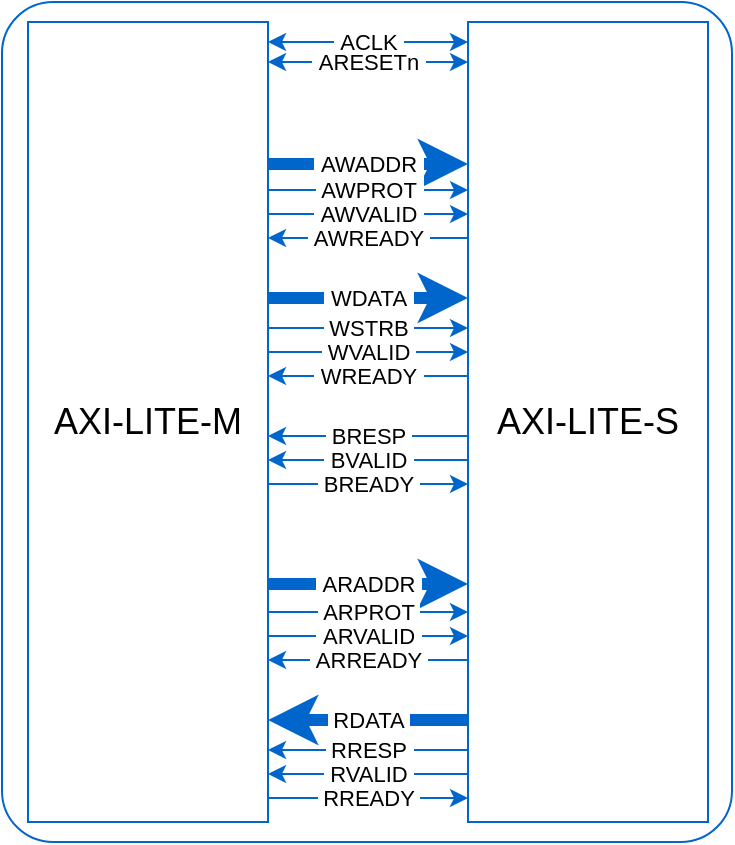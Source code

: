 <mxfile version="21.3.2" type="device">
  <diagram id="Um7idM1XhnPcWQUyJz3g" name="Page-1">
    <mxGraphModel dx="2116" dy="670" grid="1" gridSize="10" guides="1" tooltips="1" connect="1" arrows="1" fold="1" page="1" pageScale="1" pageWidth="850" pageHeight="1100" math="0" shadow="0">
      <root>
        <mxCell id="0" />
        <mxCell id="1" parent="0" />
        <mxCell id="FzFozQ8pbkiuX8usW2jT-35" value="" style="rounded=1;whiteSpace=wrap;html=1;strokeColor=#0066CC;fontSize=18;arcSize=7;" parent="1" vertex="1">
          <mxGeometry x="-69" y="230" width="365" height="420" as="geometry" />
        </mxCell>
        <mxCell id="FzFozQ8pbkiuX8usW2jT-1" value="&lt;font style=&quot;font-size: 18px;&quot;&gt;AXI-LITE-S&lt;br&gt;&lt;/font&gt;" style="rounded=0;whiteSpace=wrap;html=1;strokeColor=#0066CC;" parent="1" vertex="1">
          <mxGeometry x="164" y="240" width="120" height="400" as="geometry" />
        </mxCell>
        <mxCell id="FzFozQ8pbkiuX8usW2jT-20" value="" style="endArrow=classic;html=1;rounded=0;strokeWidth=6;strokeColor=#0066CC;" parent="1" edge="1">
          <mxGeometry relative="1" as="geometry">
            <mxPoint x="64" y="311" as="sourcePoint" />
            <mxPoint x="164" y="311" as="targetPoint" />
          </mxGeometry>
        </mxCell>
        <mxCell id="FzFozQ8pbkiuX8usW2jT-21" value="&amp;nbsp;AWADDR&amp;nbsp;" style="edgeLabel;resizable=0;html=1;align=center;verticalAlign=middle;strokeColor=#0066CC;" parent="FzFozQ8pbkiuX8usW2jT-20" connectable="0" vertex="1">
          <mxGeometry relative="1" as="geometry" />
        </mxCell>
        <mxCell id="YU5_GZ8aUwFnw-8ss64A-9" value="" style="endArrow=classic;html=1;rounded=0;strokeColor=#0066CC;" edge="1" parent="1">
          <mxGeometry relative="1" as="geometry">
            <mxPoint x="64" y="324" as="sourcePoint" />
            <mxPoint x="164" y="324" as="targetPoint" />
          </mxGeometry>
        </mxCell>
        <mxCell id="YU5_GZ8aUwFnw-8ss64A-10" value="&amp;nbsp;AWPROT&amp;nbsp;" style="edgeLabel;resizable=0;html=1;align=center;verticalAlign=middle;strokeColor=#0066CC;" connectable="0" vertex="1" parent="YU5_GZ8aUwFnw-8ss64A-9">
          <mxGeometry relative="1" as="geometry" />
        </mxCell>
        <mxCell id="YU5_GZ8aUwFnw-8ss64A-11" value="&lt;font style=&quot;font-size: 18px;&quot;&gt;AXI-LITE-M&lt;br&gt;&lt;/font&gt;" style="rounded=0;whiteSpace=wrap;html=1;strokeColor=#0066CC;" vertex="1" parent="1">
          <mxGeometry x="-56" y="240" width="120" height="400" as="geometry" />
        </mxCell>
        <mxCell id="YU5_GZ8aUwFnw-8ss64A-106" value="" style="endArrow=classic;html=1;rounded=0;strokeColor=#0066CC;" edge="1" parent="1">
          <mxGeometry relative="1" as="geometry">
            <mxPoint x="64" y="336" as="sourcePoint" />
            <mxPoint x="164" y="336" as="targetPoint" />
          </mxGeometry>
        </mxCell>
        <mxCell id="YU5_GZ8aUwFnw-8ss64A-107" value="&amp;nbsp;AWVALID&amp;nbsp;" style="edgeLabel;resizable=0;html=1;align=center;verticalAlign=middle;strokeColor=#0066CC;" connectable="0" vertex="1" parent="YU5_GZ8aUwFnw-8ss64A-106">
          <mxGeometry relative="1" as="geometry" />
        </mxCell>
        <mxCell id="YU5_GZ8aUwFnw-8ss64A-110" value="" style="endArrow=none;html=1;rounded=0;strokeColor=#0066CC;startArrow=classic;startFill=1;endFill=0;" edge="1" parent="1">
          <mxGeometry relative="1" as="geometry">
            <mxPoint x="64" y="348" as="sourcePoint" />
            <mxPoint x="164" y="348" as="targetPoint" />
          </mxGeometry>
        </mxCell>
        <mxCell id="YU5_GZ8aUwFnw-8ss64A-111" value="&amp;nbsp;AWREADY&amp;nbsp;" style="edgeLabel;resizable=0;html=1;align=center;verticalAlign=middle;strokeColor=#0066CC;" connectable="0" vertex="1" parent="YU5_GZ8aUwFnw-8ss64A-110">
          <mxGeometry relative="1" as="geometry" />
        </mxCell>
        <mxCell id="YU5_GZ8aUwFnw-8ss64A-113" value="" style="endArrow=classic;html=1;rounded=0;strokeColor=#0066CC;startArrow=classic;startFill=1;" edge="1" parent="1">
          <mxGeometry relative="1" as="geometry">
            <mxPoint x="64" y="250" as="sourcePoint" />
            <mxPoint x="164" y="250" as="targetPoint" />
          </mxGeometry>
        </mxCell>
        <mxCell id="YU5_GZ8aUwFnw-8ss64A-114" value="&amp;nbsp;ACLK&amp;nbsp;" style="edgeLabel;resizable=0;html=1;align=center;verticalAlign=middle;strokeColor=#0066CC;" connectable="0" vertex="1" parent="YU5_GZ8aUwFnw-8ss64A-113">
          <mxGeometry relative="1" as="geometry" />
        </mxCell>
        <mxCell id="YU5_GZ8aUwFnw-8ss64A-115" value="" style="endArrow=classic;html=1;rounded=0;strokeColor=#0066CC;startArrow=classic;startFill=1;" edge="1" parent="1">
          <mxGeometry relative="1" as="geometry">
            <mxPoint x="64" y="260" as="sourcePoint" />
            <mxPoint x="164" y="260" as="targetPoint" />
          </mxGeometry>
        </mxCell>
        <mxCell id="YU5_GZ8aUwFnw-8ss64A-116" value="&amp;nbsp;ARESETn&amp;nbsp;" style="edgeLabel;resizable=0;html=1;align=center;verticalAlign=middle;strokeColor=#0066CC;" connectable="0" vertex="1" parent="YU5_GZ8aUwFnw-8ss64A-115">
          <mxGeometry relative="1" as="geometry" />
        </mxCell>
        <mxCell id="YU5_GZ8aUwFnw-8ss64A-118" value="" style="endArrow=classic;html=1;rounded=0;strokeColor=#0066CC;" edge="1" parent="1">
          <mxGeometry relative="1" as="geometry">
            <mxPoint x="64" y="393" as="sourcePoint" />
            <mxPoint x="164" y="393" as="targetPoint" />
          </mxGeometry>
        </mxCell>
        <mxCell id="YU5_GZ8aUwFnw-8ss64A-119" value="&amp;nbsp;WSTRB&amp;nbsp;" style="edgeLabel;resizable=0;html=1;align=center;verticalAlign=middle;strokeColor=#0066CC;" connectable="0" vertex="1" parent="YU5_GZ8aUwFnw-8ss64A-118">
          <mxGeometry relative="1" as="geometry" />
        </mxCell>
        <mxCell id="YU5_GZ8aUwFnw-8ss64A-122" value="" style="endArrow=classic;html=1;rounded=0;strokeWidth=6;strokeColor=#0066CC;" edge="1" parent="1">
          <mxGeometry relative="1" as="geometry">
            <mxPoint x="64" y="378" as="sourcePoint" />
            <mxPoint x="164" y="378" as="targetPoint" />
          </mxGeometry>
        </mxCell>
        <mxCell id="YU5_GZ8aUwFnw-8ss64A-123" value="&amp;nbsp;WDATA&amp;nbsp;" style="edgeLabel;resizable=0;html=1;align=center;verticalAlign=middle;strokeColor=#0066CC;" connectable="0" vertex="1" parent="YU5_GZ8aUwFnw-8ss64A-122">
          <mxGeometry relative="1" as="geometry" />
        </mxCell>
        <mxCell id="YU5_GZ8aUwFnw-8ss64A-138" value="" style="endArrow=classic;html=1;rounded=0;strokeColor=#0066CC;" edge="1" parent="1">
          <mxGeometry relative="1" as="geometry">
            <mxPoint x="64" y="405" as="sourcePoint" />
            <mxPoint x="164" y="405" as="targetPoint" />
          </mxGeometry>
        </mxCell>
        <mxCell id="YU5_GZ8aUwFnw-8ss64A-139" value="&amp;nbsp;WVALID&amp;nbsp;" style="edgeLabel;resizable=0;html=1;align=center;verticalAlign=middle;strokeColor=#0066CC;" connectable="0" vertex="1" parent="YU5_GZ8aUwFnw-8ss64A-138">
          <mxGeometry relative="1" as="geometry" />
        </mxCell>
        <mxCell id="YU5_GZ8aUwFnw-8ss64A-142" value="" style="endArrow=none;html=1;rounded=0;strokeColor=#0066CC;startArrow=classic;startFill=1;endFill=0;" edge="1" parent="1">
          <mxGeometry relative="1" as="geometry">
            <mxPoint x="64" y="417" as="sourcePoint" />
            <mxPoint x="164" y="417" as="targetPoint" />
          </mxGeometry>
        </mxCell>
        <mxCell id="YU5_GZ8aUwFnw-8ss64A-143" value="&amp;nbsp;WREADY&amp;nbsp;" style="edgeLabel;resizable=0;html=1;align=center;verticalAlign=middle;strokeColor=#0066CC;" connectable="0" vertex="1" parent="YU5_GZ8aUwFnw-8ss64A-142">
          <mxGeometry relative="1" as="geometry" />
        </mxCell>
        <mxCell id="YU5_GZ8aUwFnw-8ss64A-150" value="" style="endArrow=none;html=1;rounded=0;strokeColor=#0066CC;startArrow=classic;startFill=1;endFill=0;" edge="1" parent="1">
          <mxGeometry relative="1" as="geometry">
            <mxPoint x="64" y="447" as="sourcePoint" />
            <mxPoint x="164" y="447" as="targetPoint" />
          </mxGeometry>
        </mxCell>
        <mxCell id="YU5_GZ8aUwFnw-8ss64A-151" value="&amp;nbsp;BRESP&amp;nbsp;" style="edgeLabel;resizable=0;html=1;align=center;verticalAlign=middle;strokeColor=#0066CC;" connectable="0" vertex="1" parent="YU5_GZ8aUwFnw-8ss64A-150">
          <mxGeometry relative="1" as="geometry" />
        </mxCell>
        <mxCell id="YU5_GZ8aUwFnw-8ss64A-152" value="" style="endArrow=none;html=1;rounded=0;strokeColor=#0066CC;startArrow=classic;startFill=1;endFill=0;" edge="1" parent="1">
          <mxGeometry relative="1" as="geometry">
            <mxPoint x="64" y="459" as="sourcePoint" />
            <mxPoint x="164" y="459" as="targetPoint" />
          </mxGeometry>
        </mxCell>
        <mxCell id="YU5_GZ8aUwFnw-8ss64A-153" value="&amp;nbsp;BVALID&amp;nbsp;" style="edgeLabel;resizable=0;html=1;align=center;verticalAlign=middle;strokeColor=#0066CC;" connectable="0" vertex="1" parent="YU5_GZ8aUwFnw-8ss64A-152">
          <mxGeometry relative="1" as="geometry" />
        </mxCell>
        <mxCell id="YU5_GZ8aUwFnw-8ss64A-156" value="" style="endArrow=classic;html=1;rounded=0;strokeColor=#0066CC;startArrow=none;startFill=0;endFill=1;" edge="1" parent="1">
          <mxGeometry relative="1" as="geometry">
            <mxPoint x="64" y="471" as="sourcePoint" />
            <mxPoint x="164" y="471" as="targetPoint" />
          </mxGeometry>
        </mxCell>
        <mxCell id="YU5_GZ8aUwFnw-8ss64A-157" value="&amp;nbsp;BREADY&amp;nbsp;" style="edgeLabel;resizable=0;html=1;align=center;verticalAlign=middle;strokeColor=#0066CC;" connectable="0" vertex="1" parent="YU5_GZ8aUwFnw-8ss64A-156">
          <mxGeometry relative="1" as="geometry" />
        </mxCell>
        <mxCell id="YU5_GZ8aUwFnw-8ss64A-164" value="" style="endArrow=classic;html=1;rounded=0;strokeWidth=6;strokeColor=#0066CC;" edge="1" parent="1">
          <mxGeometry relative="1" as="geometry">
            <mxPoint x="64" y="521" as="sourcePoint" />
            <mxPoint x="164" y="521" as="targetPoint" />
          </mxGeometry>
        </mxCell>
        <mxCell id="YU5_GZ8aUwFnw-8ss64A-165" value="&amp;nbsp;ARADDR&amp;nbsp;" style="edgeLabel;resizable=0;html=1;align=center;verticalAlign=middle;strokeColor=#0066CC;" connectable="0" vertex="1" parent="YU5_GZ8aUwFnw-8ss64A-164">
          <mxGeometry relative="1" as="geometry" />
        </mxCell>
        <mxCell id="YU5_GZ8aUwFnw-8ss64A-174" value="" style="endArrow=classic;html=1;rounded=0;strokeColor=#0066CC;" edge="1" parent="1">
          <mxGeometry relative="1" as="geometry">
            <mxPoint x="64" y="535" as="sourcePoint" />
            <mxPoint x="164" y="535" as="targetPoint" />
          </mxGeometry>
        </mxCell>
        <mxCell id="YU5_GZ8aUwFnw-8ss64A-175" value="&amp;nbsp;ARPROT&amp;nbsp;" style="edgeLabel;resizable=0;html=1;align=center;verticalAlign=middle;strokeColor=#0066CC;" connectable="0" vertex="1" parent="YU5_GZ8aUwFnw-8ss64A-174">
          <mxGeometry relative="1" as="geometry" />
        </mxCell>
        <mxCell id="YU5_GZ8aUwFnw-8ss64A-181" value="" style="endArrow=classic;html=1;rounded=0;strokeColor=#0066CC;" edge="1" parent="1">
          <mxGeometry relative="1" as="geometry">
            <mxPoint x="64" y="547" as="sourcePoint" />
            <mxPoint x="164" y="547" as="targetPoint" />
          </mxGeometry>
        </mxCell>
        <mxCell id="YU5_GZ8aUwFnw-8ss64A-182" value="&amp;nbsp;ARVALID&amp;nbsp;" style="edgeLabel;resizable=0;html=1;align=center;verticalAlign=middle;strokeColor=#0066CC;" connectable="0" vertex="1" parent="YU5_GZ8aUwFnw-8ss64A-181">
          <mxGeometry relative="1" as="geometry" />
        </mxCell>
        <mxCell id="YU5_GZ8aUwFnw-8ss64A-185" value="" style="endArrow=none;html=1;rounded=0;strokeColor=#0066CC;startArrow=classic;startFill=1;endFill=0;" edge="1" parent="1">
          <mxGeometry relative="1" as="geometry">
            <mxPoint x="64" y="559" as="sourcePoint" />
            <mxPoint x="164" y="559" as="targetPoint" />
          </mxGeometry>
        </mxCell>
        <mxCell id="YU5_GZ8aUwFnw-8ss64A-186" value="&amp;nbsp;ARREADY&amp;nbsp;" style="edgeLabel;resizable=0;html=1;align=center;verticalAlign=middle;strokeColor=#0066CC;" connectable="0" vertex="1" parent="YU5_GZ8aUwFnw-8ss64A-185">
          <mxGeometry relative="1" as="geometry" />
        </mxCell>
        <mxCell id="YU5_GZ8aUwFnw-8ss64A-191" value="" style="endArrow=none;html=1;rounded=0;strokeWidth=6;strokeColor=#0066CC;startArrow=classic;startFill=1;endFill=0;" edge="1" parent="1">
          <mxGeometry relative="1" as="geometry">
            <mxPoint x="64" y="589" as="sourcePoint" />
            <mxPoint x="164" y="589" as="targetPoint" />
          </mxGeometry>
        </mxCell>
        <mxCell id="YU5_GZ8aUwFnw-8ss64A-192" value="&amp;nbsp;RDATA&amp;nbsp;" style="edgeLabel;resizable=0;html=1;align=center;verticalAlign=middle;strokeColor=#0066CC;" connectable="0" vertex="1" parent="YU5_GZ8aUwFnw-8ss64A-191">
          <mxGeometry relative="1" as="geometry" />
        </mxCell>
        <mxCell id="YU5_GZ8aUwFnw-8ss64A-205" value="" style="endArrow=none;html=1;rounded=0;strokeColor=#0066CC;startArrow=classic;startFill=1;endFill=0;" edge="1" parent="1">
          <mxGeometry relative="1" as="geometry">
            <mxPoint x="64" y="616" as="sourcePoint" />
            <mxPoint x="164" y="616" as="targetPoint" />
          </mxGeometry>
        </mxCell>
        <mxCell id="YU5_GZ8aUwFnw-8ss64A-206" value="&amp;nbsp;RVALID&amp;nbsp;" style="edgeLabel;resizable=0;html=1;align=center;verticalAlign=middle;strokeColor=#0066CC;" connectable="0" vertex="1" parent="YU5_GZ8aUwFnw-8ss64A-205">
          <mxGeometry relative="1" as="geometry" />
        </mxCell>
        <mxCell id="YU5_GZ8aUwFnw-8ss64A-209" value="" style="endArrow=classic;html=1;rounded=0;strokeColor=#0066CC;startArrow=none;startFill=0;endFill=1;" edge="1" parent="1">
          <mxGeometry relative="1" as="geometry">
            <mxPoint x="64" y="628" as="sourcePoint" />
            <mxPoint x="164" y="628" as="targetPoint" />
          </mxGeometry>
        </mxCell>
        <mxCell id="YU5_GZ8aUwFnw-8ss64A-210" value="&amp;nbsp;RREADY&amp;nbsp;" style="edgeLabel;resizable=0;html=1;align=center;verticalAlign=middle;strokeColor=#0066CC;" connectable="0" vertex="1" parent="YU5_GZ8aUwFnw-8ss64A-209">
          <mxGeometry relative="1" as="geometry" />
        </mxCell>
        <mxCell id="YU5_GZ8aUwFnw-8ss64A-211" value="" style="endArrow=none;html=1;rounded=0;strokeColor=#0066CC;startArrow=classic;startFill=1;endFill=0;" edge="1" parent="1">
          <mxGeometry relative="1" as="geometry">
            <mxPoint x="64" y="604" as="sourcePoint" />
            <mxPoint x="164" y="604" as="targetPoint" />
          </mxGeometry>
        </mxCell>
        <mxCell id="YU5_GZ8aUwFnw-8ss64A-212" value="&amp;nbsp;RRESP&amp;nbsp;" style="edgeLabel;resizable=0;html=1;align=center;verticalAlign=middle;strokeColor=#0066CC;" connectable="0" vertex="1" parent="YU5_GZ8aUwFnw-8ss64A-211">
          <mxGeometry relative="1" as="geometry" />
        </mxCell>
      </root>
    </mxGraphModel>
  </diagram>
</mxfile>
